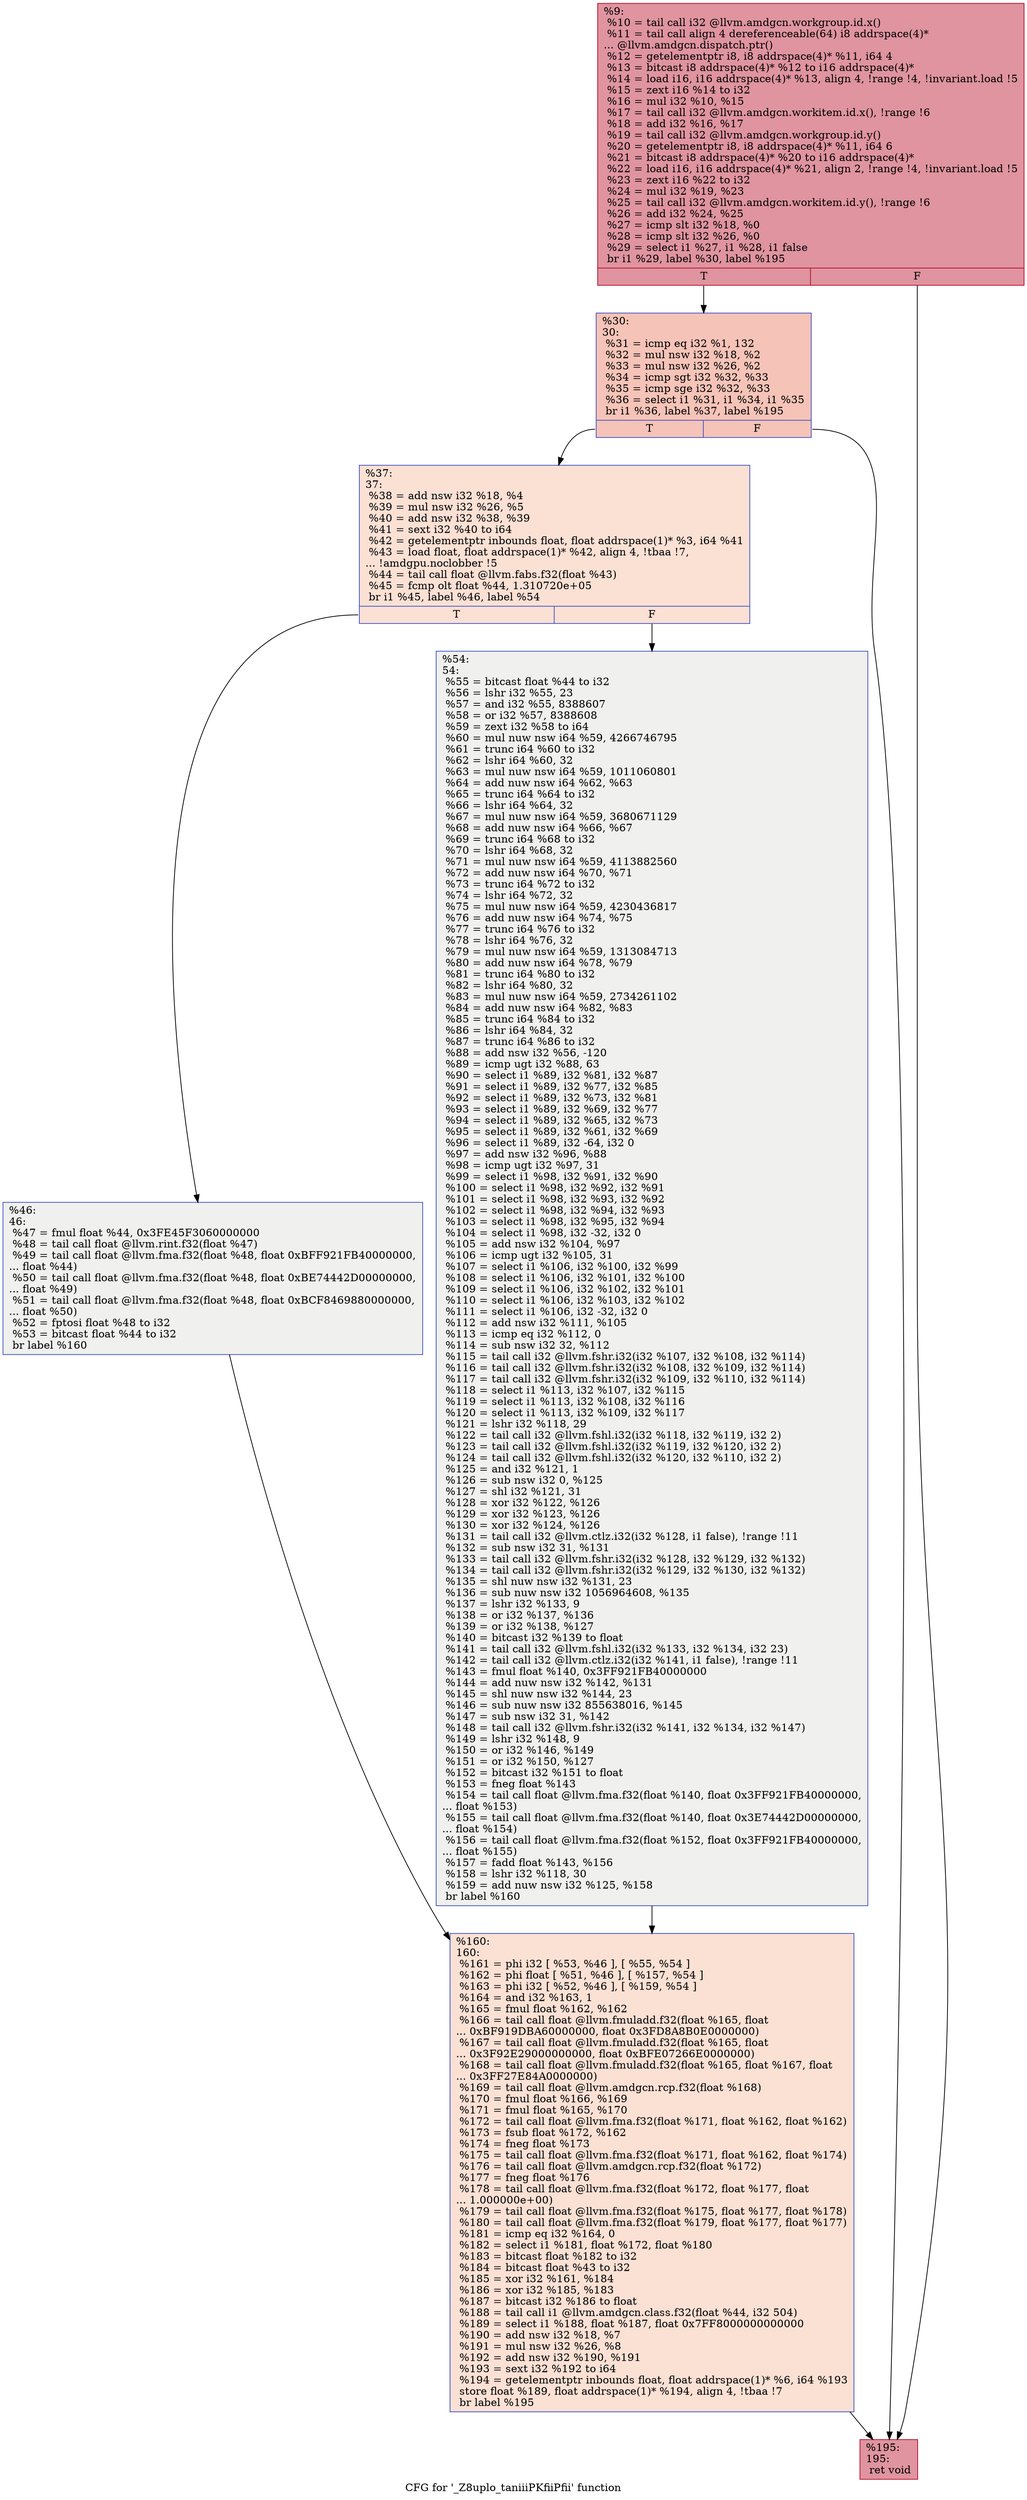 digraph "CFG for '_Z8uplo_taniiiPKfiiPfii' function" {
	label="CFG for '_Z8uplo_taniiiPKfiiPfii' function";

	Node0x52358f0 [shape=record,color="#b70d28ff", style=filled, fillcolor="#b70d2870",label="{%9:\l  %10 = tail call i32 @llvm.amdgcn.workgroup.id.x()\l  %11 = tail call align 4 dereferenceable(64) i8 addrspace(4)*\l... @llvm.amdgcn.dispatch.ptr()\l  %12 = getelementptr i8, i8 addrspace(4)* %11, i64 4\l  %13 = bitcast i8 addrspace(4)* %12 to i16 addrspace(4)*\l  %14 = load i16, i16 addrspace(4)* %13, align 4, !range !4, !invariant.load !5\l  %15 = zext i16 %14 to i32\l  %16 = mul i32 %10, %15\l  %17 = tail call i32 @llvm.amdgcn.workitem.id.x(), !range !6\l  %18 = add i32 %16, %17\l  %19 = tail call i32 @llvm.amdgcn.workgroup.id.y()\l  %20 = getelementptr i8, i8 addrspace(4)* %11, i64 6\l  %21 = bitcast i8 addrspace(4)* %20 to i16 addrspace(4)*\l  %22 = load i16, i16 addrspace(4)* %21, align 2, !range !4, !invariant.load !5\l  %23 = zext i16 %22 to i32\l  %24 = mul i32 %19, %23\l  %25 = tail call i32 @llvm.amdgcn.workitem.id.y(), !range !6\l  %26 = add i32 %24, %25\l  %27 = icmp slt i32 %18, %0\l  %28 = icmp slt i32 %26, %0\l  %29 = select i1 %27, i1 %28, i1 false\l  br i1 %29, label %30, label %195\l|{<s0>T|<s1>F}}"];
	Node0x52358f0:s0 -> Node0x5239e90;
	Node0x52358f0:s1 -> Node0x5239f20;
	Node0x5239e90 [shape=record,color="#3d50c3ff", style=filled, fillcolor="#e8765c70",label="{%30:\l30:                                               \l  %31 = icmp eq i32 %1, 132\l  %32 = mul nsw i32 %18, %2\l  %33 = mul nsw i32 %26, %2\l  %34 = icmp sgt i32 %32, %33\l  %35 = icmp sge i32 %32, %33\l  %36 = select i1 %31, i1 %34, i1 %35\l  br i1 %36, label %37, label %195\l|{<s0>T|<s1>F}}"];
	Node0x5239e90:s0 -> Node0x5237f10;
	Node0x5239e90:s1 -> Node0x5239f20;
	Node0x5237f10 [shape=record,color="#3d50c3ff", style=filled, fillcolor="#f7b99e70",label="{%37:\l37:                                               \l  %38 = add nsw i32 %18, %4\l  %39 = mul nsw i32 %26, %5\l  %40 = add nsw i32 %38, %39\l  %41 = sext i32 %40 to i64\l  %42 = getelementptr inbounds float, float addrspace(1)* %3, i64 %41\l  %43 = load float, float addrspace(1)* %42, align 4, !tbaa !7,\l... !amdgpu.noclobber !5\l  %44 = tail call float @llvm.fabs.f32(float %43)\l  %45 = fcmp olt float %44, 1.310720e+05\l  br i1 %45, label %46, label %54\l|{<s0>T|<s1>F}}"];
	Node0x5237f10:s0 -> Node0x523b790;
	Node0x5237f10:s1 -> Node0x523b820;
	Node0x523b790 [shape=record,color="#3d50c3ff", style=filled, fillcolor="#dedcdb70",label="{%46:\l46:                                               \l  %47 = fmul float %44, 0x3FE45F3060000000\l  %48 = tail call float @llvm.rint.f32(float %47)\l  %49 = tail call float @llvm.fma.f32(float %48, float 0xBFF921FB40000000,\l... float %44)\l  %50 = tail call float @llvm.fma.f32(float %48, float 0xBE74442D00000000,\l... float %49)\l  %51 = tail call float @llvm.fma.f32(float %48, float 0xBCF8469880000000,\l... float %50)\l  %52 = fptosi float %48 to i32\l  %53 = bitcast float %44 to i32\l  br label %160\l}"];
	Node0x523b790 -> Node0x523c2f0;
	Node0x523b820 [shape=record,color="#3d50c3ff", style=filled, fillcolor="#dedcdb70",label="{%54:\l54:                                               \l  %55 = bitcast float %44 to i32\l  %56 = lshr i32 %55, 23\l  %57 = and i32 %55, 8388607\l  %58 = or i32 %57, 8388608\l  %59 = zext i32 %58 to i64\l  %60 = mul nuw nsw i64 %59, 4266746795\l  %61 = trunc i64 %60 to i32\l  %62 = lshr i64 %60, 32\l  %63 = mul nuw nsw i64 %59, 1011060801\l  %64 = add nuw nsw i64 %62, %63\l  %65 = trunc i64 %64 to i32\l  %66 = lshr i64 %64, 32\l  %67 = mul nuw nsw i64 %59, 3680671129\l  %68 = add nuw nsw i64 %66, %67\l  %69 = trunc i64 %68 to i32\l  %70 = lshr i64 %68, 32\l  %71 = mul nuw nsw i64 %59, 4113882560\l  %72 = add nuw nsw i64 %70, %71\l  %73 = trunc i64 %72 to i32\l  %74 = lshr i64 %72, 32\l  %75 = mul nuw nsw i64 %59, 4230436817\l  %76 = add nuw nsw i64 %74, %75\l  %77 = trunc i64 %76 to i32\l  %78 = lshr i64 %76, 32\l  %79 = mul nuw nsw i64 %59, 1313084713\l  %80 = add nuw nsw i64 %78, %79\l  %81 = trunc i64 %80 to i32\l  %82 = lshr i64 %80, 32\l  %83 = mul nuw nsw i64 %59, 2734261102\l  %84 = add nuw nsw i64 %82, %83\l  %85 = trunc i64 %84 to i32\l  %86 = lshr i64 %84, 32\l  %87 = trunc i64 %86 to i32\l  %88 = add nsw i32 %56, -120\l  %89 = icmp ugt i32 %88, 63\l  %90 = select i1 %89, i32 %81, i32 %87\l  %91 = select i1 %89, i32 %77, i32 %85\l  %92 = select i1 %89, i32 %73, i32 %81\l  %93 = select i1 %89, i32 %69, i32 %77\l  %94 = select i1 %89, i32 %65, i32 %73\l  %95 = select i1 %89, i32 %61, i32 %69\l  %96 = select i1 %89, i32 -64, i32 0\l  %97 = add nsw i32 %96, %88\l  %98 = icmp ugt i32 %97, 31\l  %99 = select i1 %98, i32 %91, i32 %90\l  %100 = select i1 %98, i32 %92, i32 %91\l  %101 = select i1 %98, i32 %93, i32 %92\l  %102 = select i1 %98, i32 %94, i32 %93\l  %103 = select i1 %98, i32 %95, i32 %94\l  %104 = select i1 %98, i32 -32, i32 0\l  %105 = add nsw i32 %104, %97\l  %106 = icmp ugt i32 %105, 31\l  %107 = select i1 %106, i32 %100, i32 %99\l  %108 = select i1 %106, i32 %101, i32 %100\l  %109 = select i1 %106, i32 %102, i32 %101\l  %110 = select i1 %106, i32 %103, i32 %102\l  %111 = select i1 %106, i32 -32, i32 0\l  %112 = add nsw i32 %111, %105\l  %113 = icmp eq i32 %112, 0\l  %114 = sub nsw i32 32, %112\l  %115 = tail call i32 @llvm.fshr.i32(i32 %107, i32 %108, i32 %114)\l  %116 = tail call i32 @llvm.fshr.i32(i32 %108, i32 %109, i32 %114)\l  %117 = tail call i32 @llvm.fshr.i32(i32 %109, i32 %110, i32 %114)\l  %118 = select i1 %113, i32 %107, i32 %115\l  %119 = select i1 %113, i32 %108, i32 %116\l  %120 = select i1 %113, i32 %109, i32 %117\l  %121 = lshr i32 %118, 29\l  %122 = tail call i32 @llvm.fshl.i32(i32 %118, i32 %119, i32 2)\l  %123 = tail call i32 @llvm.fshl.i32(i32 %119, i32 %120, i32 2)\l  %124 = tail call i32 @llvm.fshl.i32(i32 %120, i32 %110, i32 2)\l  %125 = and i32 %121, 1\l  %126 = sub nsw i32 0, %125\l  %127 = shl i32 %121, 31\l  %128 = xor i32 %122, %126\l  %129 = xor i32 %123, %126\l  %130 = xor i32 %124, %126\l  %131 = tail call i32 @llvm.ctlz.i32(i32 %128, i1 false), !range !11\l  %132 = sub nsw i32 31, %131\l  %133 = tail call i32 @llvm.fshr.i32(i32 %128, i32 %129, i32 %132)\l  %134 = tail call i32 @llvm.fshr.i32(i32 %129, i32 %130, i32 %132)\l  %135 = shl nuw nsw i32 %131, 23\l  %136 = sub nuw nsw i32 1056964608, %135\l  %137 = lshr i32 %133, 9\l  %138 = or i32 %137, %136\l  %139 = or i32 %138, %127\l  %140 = bitcast i32 %139 to float\l  %141 = tail call i32 @llvm.fshl.i32(i32 %133, i32 %134, i32 23)\l  %142 = tail call i32 @llvm.ctlz.i32(i32 %141, i1 false), !range !11\l  %143 = fmul float %140, 0x3FF921FB40000000\l  %144 = add nuw nsw i32 %142, %131\l  %145 = shl nuw nsw i32 %144, 23\l  %146 = sub nuw nsw i32 855638016, %145\l  %147 = sub nsw i32 31, %142\l  %148 = tail call i32 @llvm.fshr.i32(i32 %141, i32 %134, i32 %147)\l  %149 = lshr i32 %148, 9\l  %150 = or i32 %146, %149\l  %151 = or i32 %150, %127\l  %152 = bitcast i32 %151 to float\l  %153 = fneg float %143\l  %154 = tail call float @llvm.fma.f32(float %140, float 0x3FF921FB40000000,\l... float %153)\l  %155 = tail call float @llvm.fma.f32(float %140, float 0x3E74442D00000000,\l... float %154)\l  %156 = tail call float @llvm.fma.f32(float %152, float 0x3FF921FB40000000,\l... float %155)\l  %157 = fadd float %143, %156\l  %158 = lshr i32 %118, 30\l  %159 = add nuw nsw i32 %125, %158\l  br label %160\l}"];
	Node0x523b820 -> Node0x523c2f0;
	Node0x523c2f0 [shape=record,color="#3d50c3ff", style=filled, fillcolor="#f7b99e70",label="{%160:\l160:                                              \l  %161 = phi i32 [ %53, %46 ], [ %55, %54 ]\l  %162 = phi float [ %51, %46 ], [ %157, %54 ]\l  %163 = phi i32 [ %52, %46 ], [ %159, %54 ]\l  %164 = and i32 %163, 1\l  %165 = fmul float %162, %162\l  %166 = tail call float @llvm.fmuladd.f32(float %165, float\l... 0xBF919DBA60000000, float 0x3FD8A8B0E0000000)\l  %167 = tail call float @llvm.fmuladd.f32(float %165, float\l... 0x3F92E29000000000, float 0xBFE07266E0000000)\l  %168 = tail call float @llvm.fmuladd.f32(float %165, float %167, float\l... 0x3FF27E84A0000000)\l  %169 = tail call float @llvm.amdgcn.rcp.f32(float %168)\l  %170 = fmul float %166, %169\l  %171 = fmul float %165, %170\l  %172 = tail call float @llvm.fma.f32(float %171, float %162, float %162)\l  %173 = fsub float %172, %162\l  %174 = fneg float %173\l  %175 = tail call float @llvm.fma.f32(float %171, float %162, float %174)\l  %176 = tail call float @llvm.amdgcn.rcp.f32(float %172)\l  %177 = fneg float %176\l  %178 = tail call float @llvm.fma.f32(float %172, float %177, float\l... 1.000000e+00)\l  %179 = tail call float @llvm.fma.f32(float %175, float %177, float %178)\l  %180 = tail call float @llvm.fma.f32(float %179, float %177, float %177)\l  %181 = icmp eq i32 %164, 0\l  %182 = select i1 %181, float %172, float %180\l  %183 = bitcast float %182 to i32\l  %184 = bitcast float %43 to i32\l  %185 = xor i32 %161, %184\l  %186 = xor i32 %185, %183\l  %187 = bitcast i32 %186 to float\l  %188 = tail call i1 @llvm.amdgcn.class.f32(float %44, i32 504)\l  %189 = select i1 %188, float %187, float 0x7FF8000000000000\l  %190 = add nsw i32 %18, %7\l  %191 = mul nsw i32 %26, %8\l  %192 = add nsw i32 %190, %191\l  %193 = sext i32 %192 to i64\l  %194 = getelementptr inbounds float, float addrspace(1)* %6, i64 %193\l  store float %189, float addrspace(1)* %194, align 4, !tbaa !7\l  br label %195\l}"];
	Node0x523c2f0 -> Node0x5239f20;
	Node0x5239f20 [shape=record,color="#b70d28ff", style=filled, fillcolor="#b70d2870",label="{%195:\l195:                                              \l  ret void\l}"];
}

